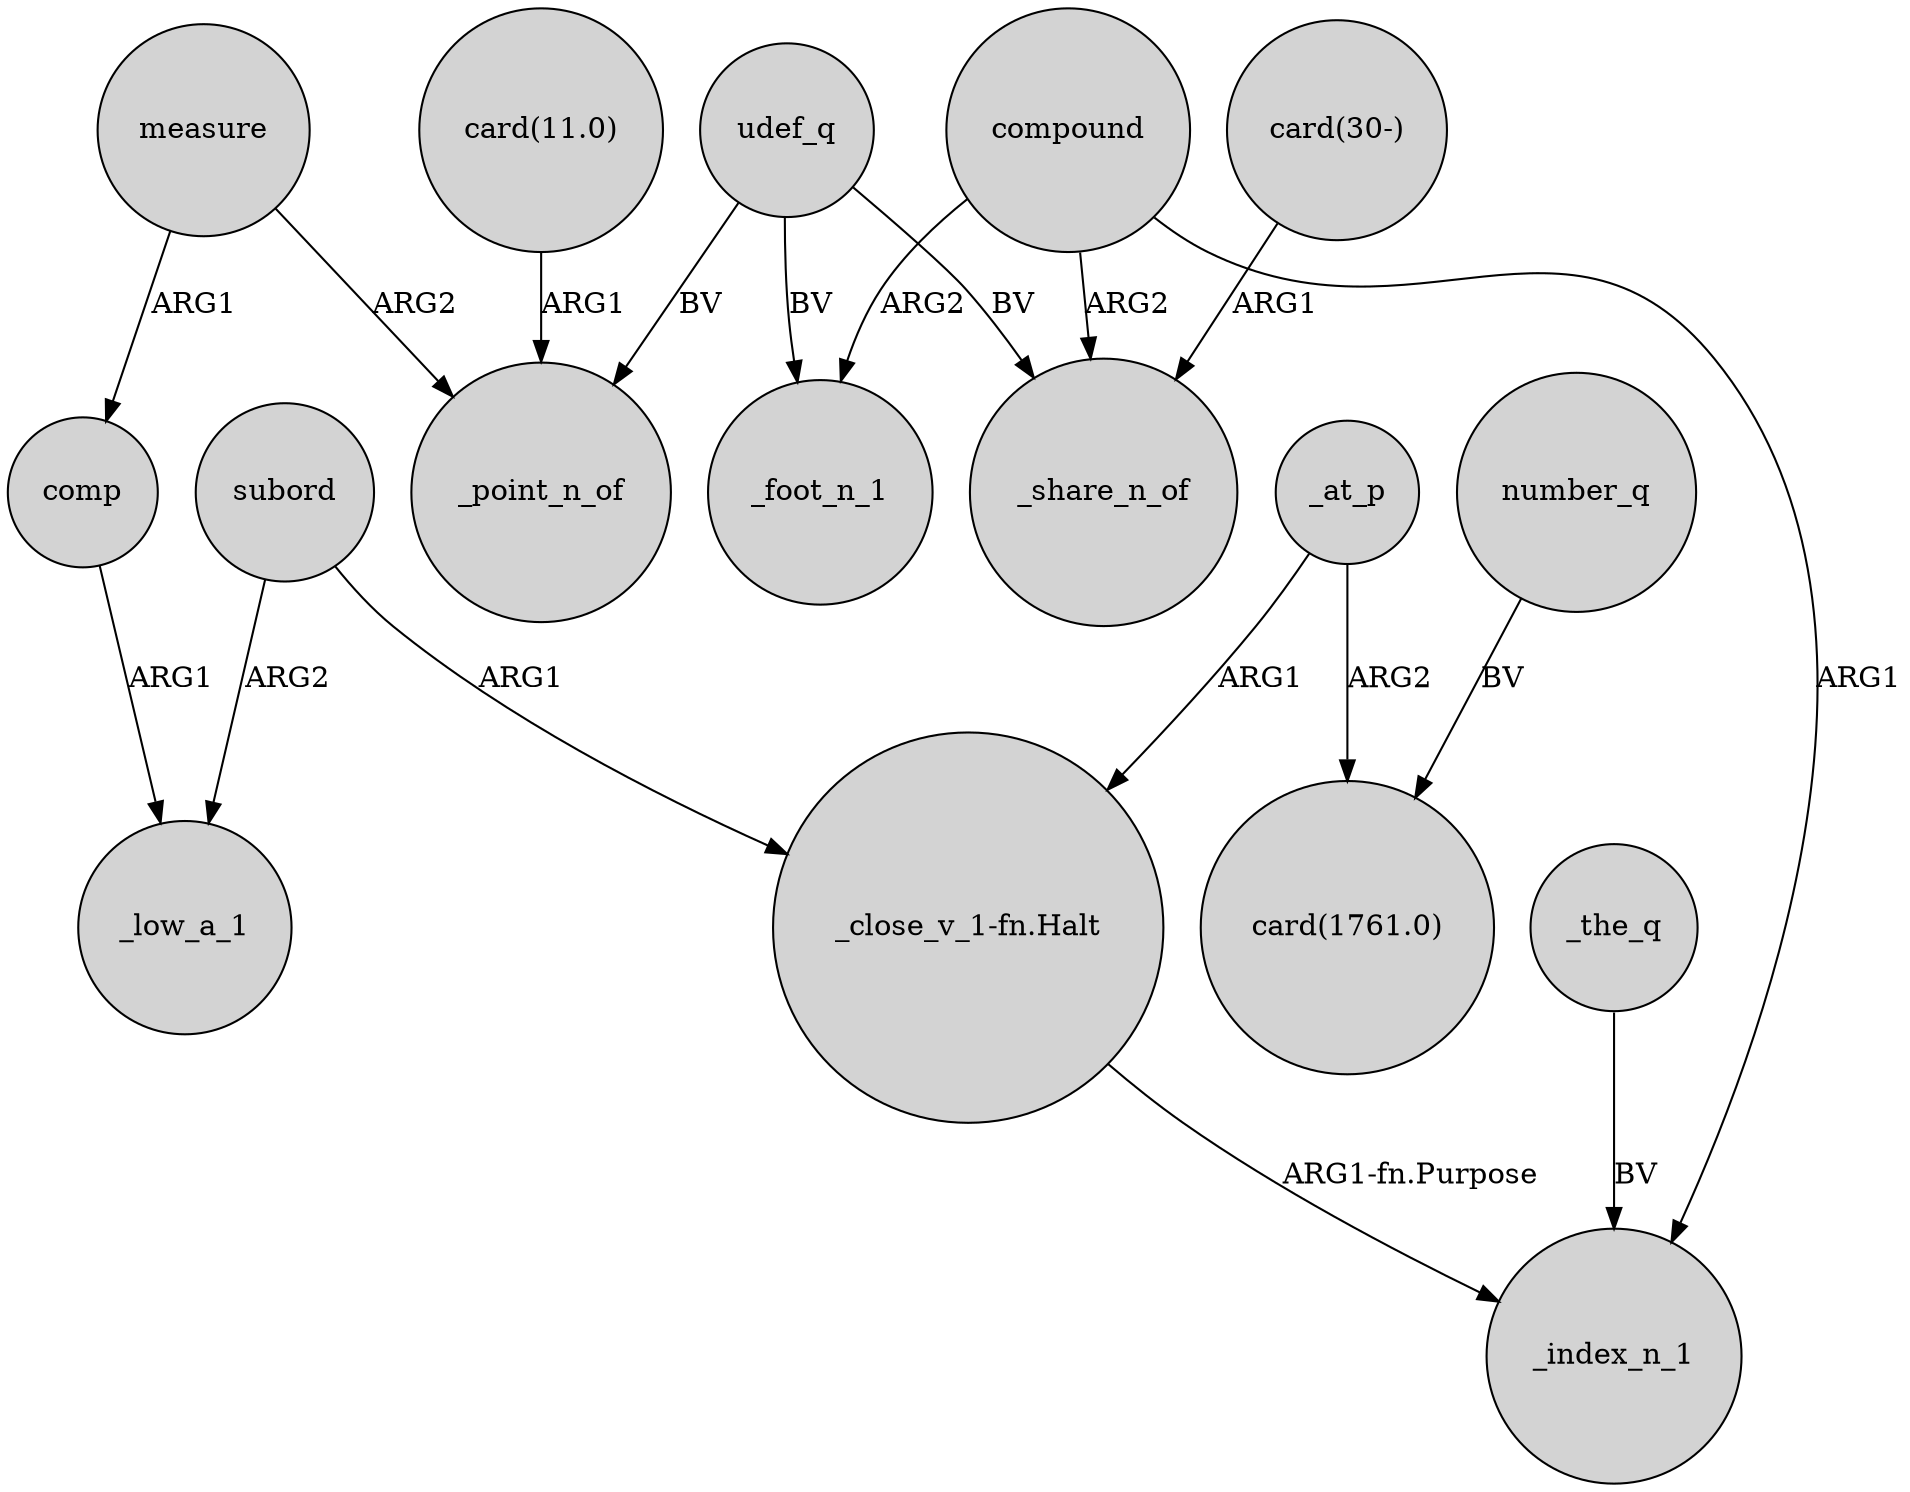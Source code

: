 digraph {
	node [shape=circle style=filled]
	subord -> _low_a_1 [label=ARG2]
	udef_q -> _foot_n_1 [label=BV]
	_the_q -> _index_n_1 [label=BV]
	_at_p -> "card(1761.0)" [label=ARG2]
	_at_p -> "_close_v_1-fn.Halt" [label=ARG1]
	comp -> _low_a_1 [label=ARG1]
	measure -> _point_n_of [label=ARG2]
	"_close_v_1-fn.Halt" -> _index_n_1 [label="ARG1-fn.Purpose"]
	number_q -> "card(1761.0)" [label=BV]
	"card(30-)" -> _share_n_of [label=ARG1]
	"card(11.0)" -> _point_n_of [label=ARG1]
	udef_q -> _share_n_of [label=BV]
	udef_q -> _point_n_of [label=BV]
	subord -> "_close_v_1-fn.Halt" [label=ARG1]
	compound -> _share_n_of [label=ARG2]
	compound -> _index_n_1 [label=ARG1]
	compound -> _foot_n_1 [label=ARG2]
	measure -> comp [label=ARG1]
}
